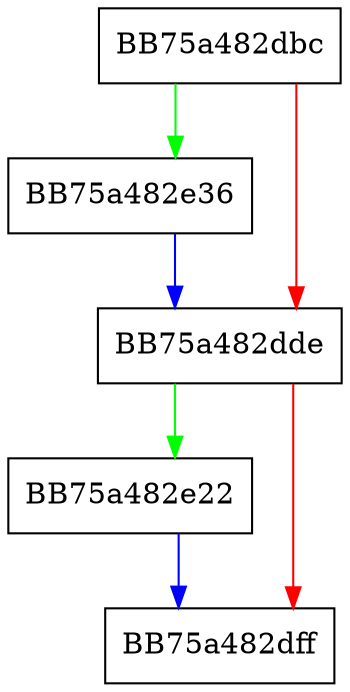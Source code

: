 digraph push {
  node [shape="box"];
  graph [splines=ortho];
  BB75a482dbc -> BB75a482e36 [color="green"];
  BB75a482dbc -> BB75a482dde [color="red"];
  BB75a482dde -> BB75a482e22 [color="green"];
  BB75a482dde -> BB75a482dff [color="red"];
  BB75a482e22 -> BB75a482dff [color="blue"];
  BB75a482e36 -> BB75a482dde [color="blue"];
}